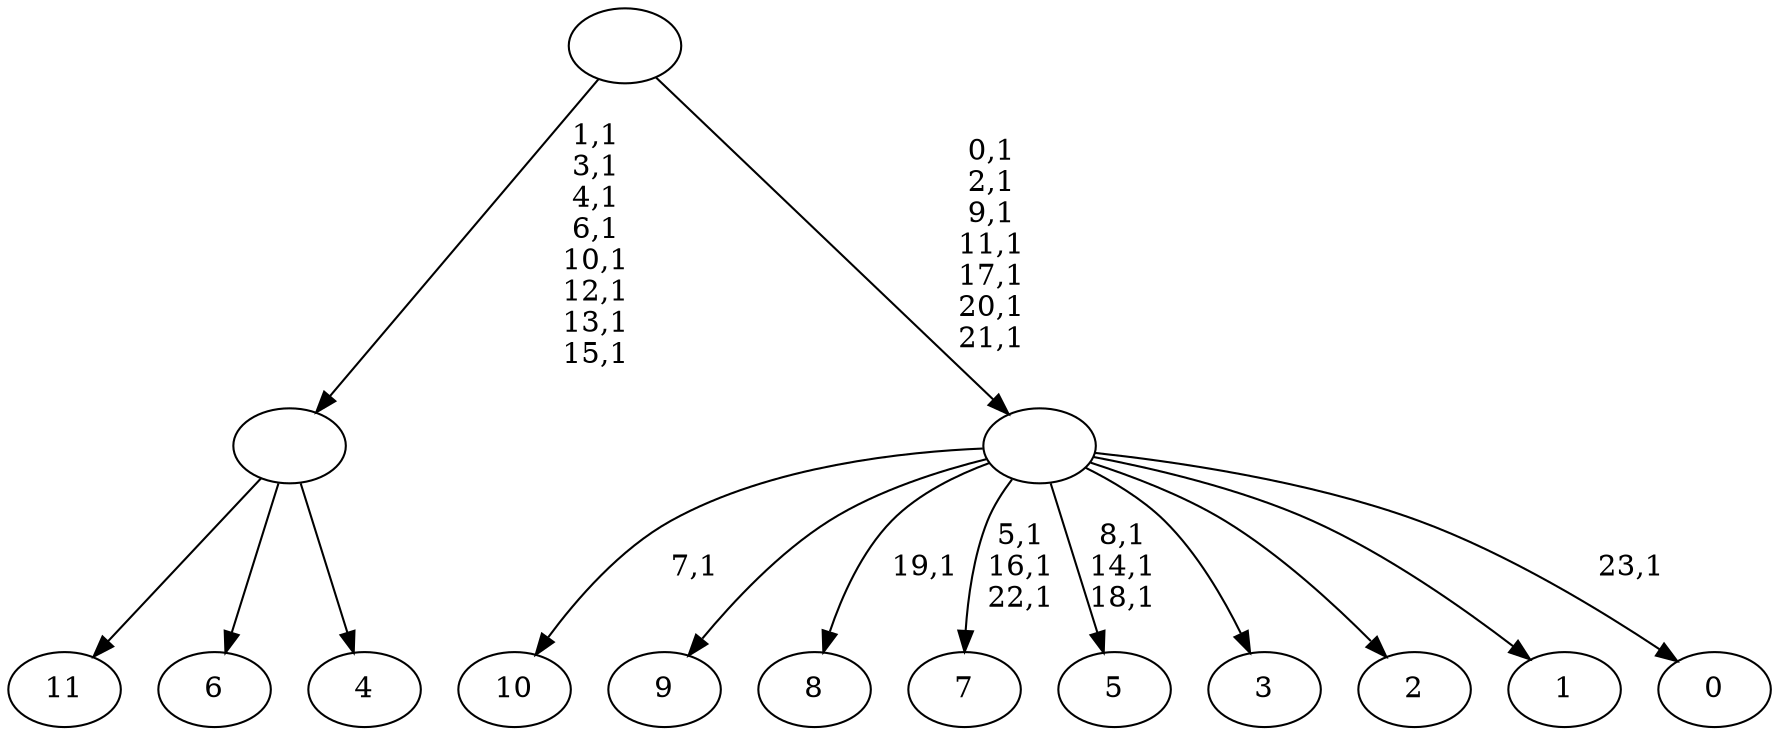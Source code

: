 digraph T {
	36 [label="11"]
	35 [label="10"]
	33 [label="9"]
	32 [label="8"]
	30 [label="7"]
	26 [label="6"]
	25 [label="5"]
	21 [label="4"]
	20 [label=""]
	12 [label="3"]
	11 [label="2"]
	10 [label="1"]
	9 [label="0"]
	7 [label=""]
	0 [label=""]
	20 -> 36 [label=""]
	20 -> 26 [label=""]
	20 -> 21 [label=""]
	7 -> 9 [label="23,1"]
	7 -> 25 [label="8,1\n14,1\n18,1"]
	7 -> 30 [label="5,1\n16,1\n22,1"]
	7 -> 32 [label="19,1"]
	7 -> 35 [label="7,1"]
	7 -> 33 [label=""]
	7 -> 12 [label=""]
	7 -> 11 [label=""]
	7 -> 10 [label=""]
	0 -> 7 [label="0,1\n2,1\n9,1\n11,1\n17,1\n20,1\n21,1"]
	0 -> 20 [label="1,1\n3,1\n4,1\n6,1\n10,1\n12,1\n13,1\n15,1"]
}
